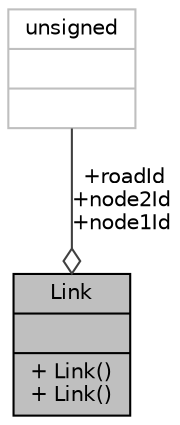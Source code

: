 digraph "Link"
{
  edge [fontname="Helvetica",fontsize="10",labelfontname="Helvetica",labelfontsize="10"];
  node [fontname="Helvetica",fontsize="10",shape=record];
  Node1 [label="{Link\n||+ Link()\l+ Link()\l}",height=0.2,width=0.4,color="black", fillcolor="grey75", style="filled", fontcolor="black"];
  Node2 -> Node1 [color="grey25",fontsize="10",style="solid",label=" +roadId\n+node2Id\n+node1Id" ,arrowhead="odiamond",fontname="Helvetica"];
  Node2 [label="{unsigned\n||}",height=0.2,width=0.4,color="grey75", fillcolor="white", style="filled"];
}
